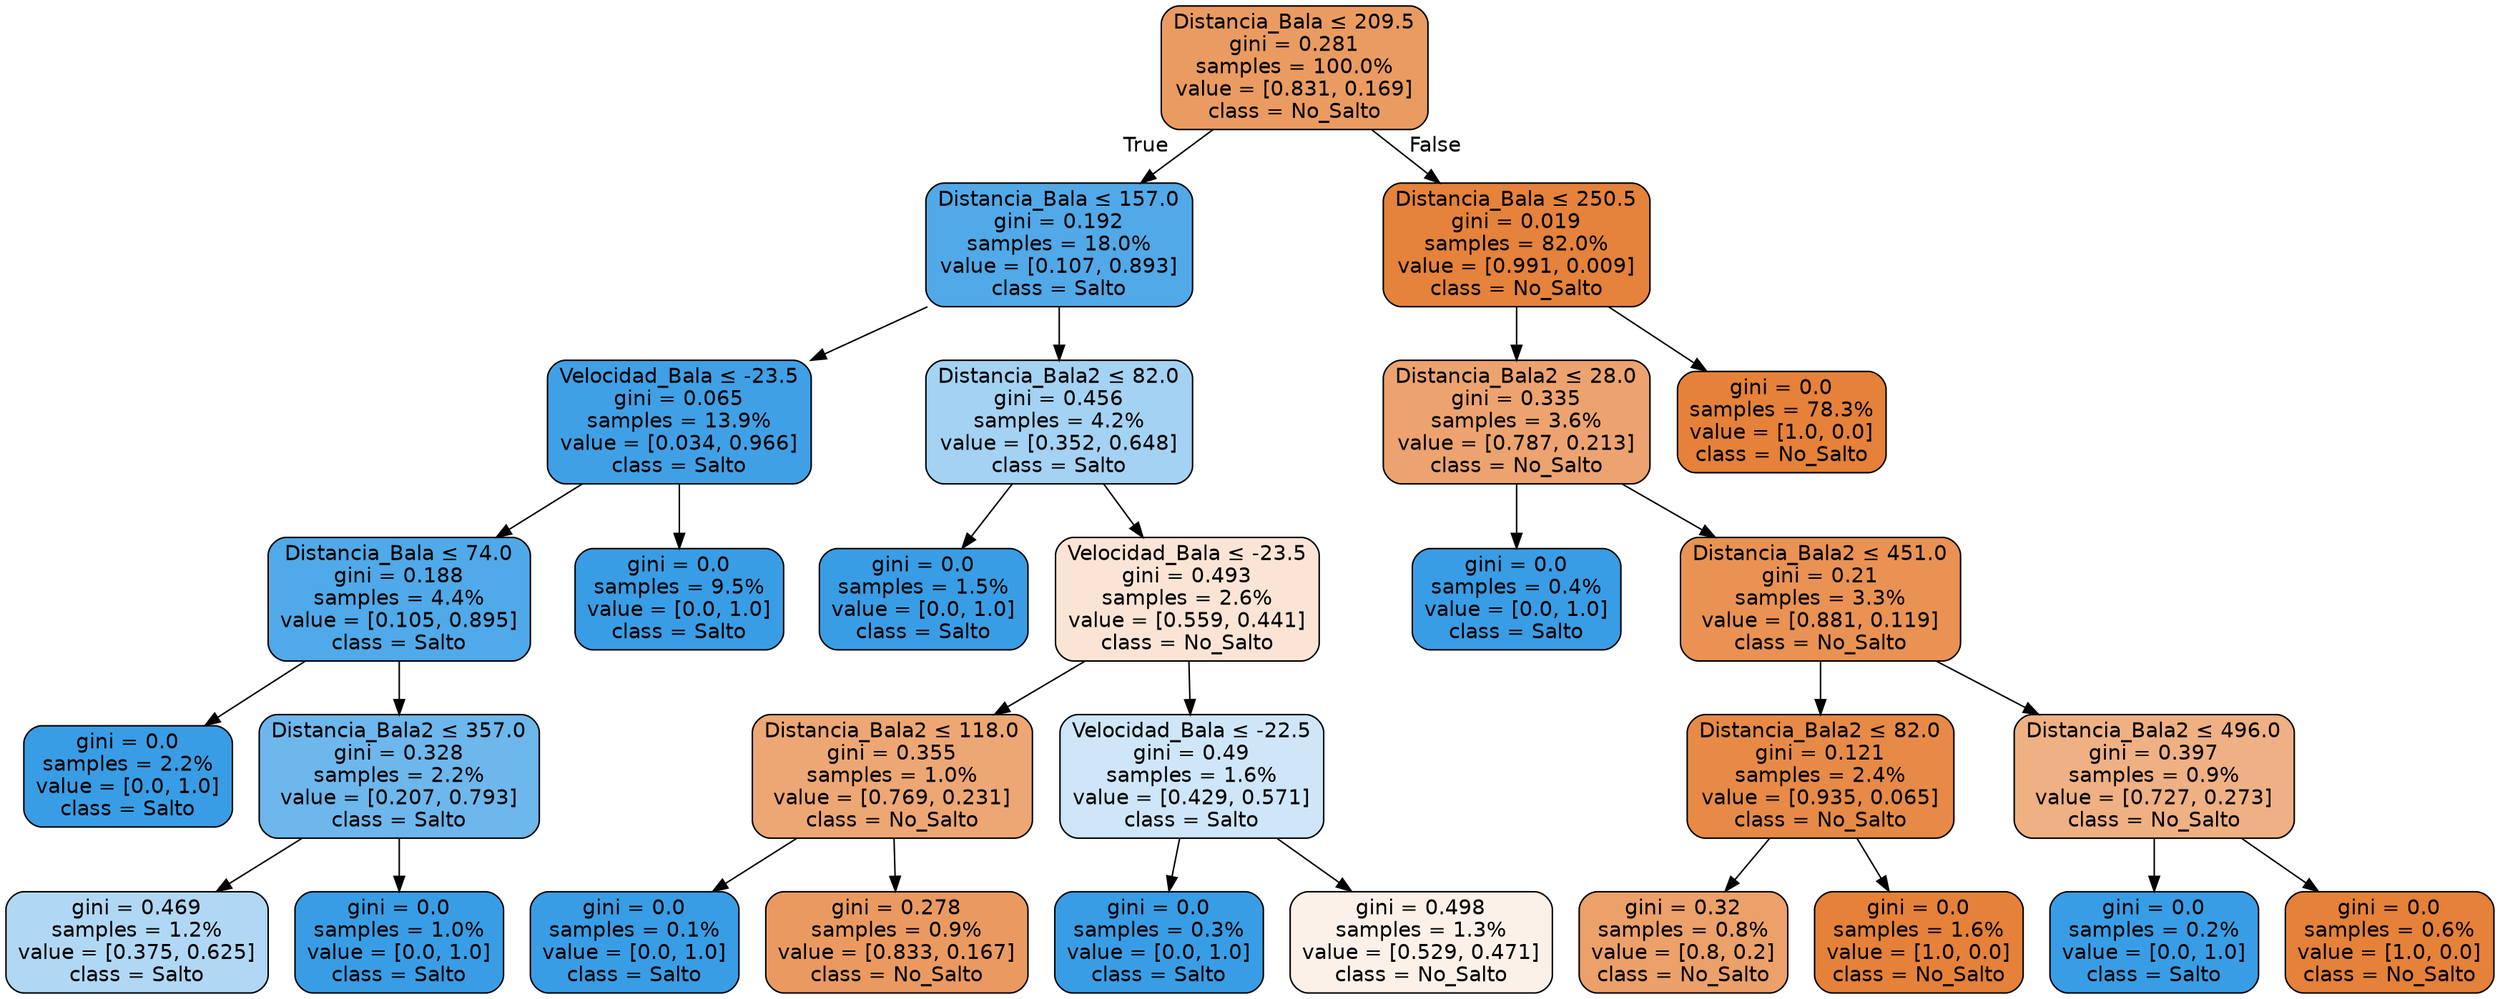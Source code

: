 digraph Tree {
node [shape=box, style="filled, rounded", color="black", fontname="helvetica"] ;
edge [fontname="helvetica"] ;
0 [label=<Distancia_Bala &le; 209.5<br/>gini = 0.281<br/>samples = 100.0%<br/>value = [0.831, 0.169]<br/>class = No_Salto>, fillcolor="#ea9b61"] ;
1 [label=<Distancia_Bala &le; 157.0<br/>gini = 0.192<br/>samples = 18.0%<br/>value = [0.107, 0.893]<br/>class = Salto>, fillcolor="#51a9e8"] ;
0 -> 1 [labeldistance=2.5, labelangle=45, headlabel="True"] ;
2 [label=<Velocidad_Bala &le; -23.5<br/>gini = 0.065<br/>samples = 13.9%<br/>value = [0.034, 0.966]<br/>class = Salto>, fillcolor="#40a0e6"] ;
1 -> 2 ;
3 [label=<Distancia_Bala &le; 74.0<br/>gini = 0.188<br/>samples = 4.4%<br/>value = [0.105, 0.895]<br/>class = Salto>, fillcolor="#50a9e8"] ;
2 -> 3 ;
4 [label=<gini = 0.0<br/>samples = 2.2%<br/>value = [0.0, 1.0]<br/>class = Salto>, fillcolor="#399de5"] ;
3 -> 4 ;
5 [label=<Distancia_Bala2 &le; 357.0<br/>gini = 0.328<br/>samples = 2.2%<br/>value = [0.207, 0.793]<br/>class = Salto>, fillcolor="#6db7ec"] ;
3 -> 5 ;
6 [label=<gini = 0.469<br/>samples = 1.2%<br/>value = [0.375, 0.625]<br/>class = Salto>, fillcolor="#b0d8f5"] ;
5 -> 6 ;
7 [label=<gini = 0.0<br/>samples = 1.0%<br/>value = [0.0, 1.0]<br/>class = Salto>, fillcolor="#399de5"] ;
5 -> 7 ;
8 [label=<gini = 0.0<br/>samples = 9.5%<br/>value = [0.0, 1.0]<br/>class = Salto>, fillcolor="#399de5"] ;
2 -> 8 ;
9 [label=<Distancia_Bala2 &le; 82.0<br/>gini = 0.456<br/>samples = 4.2%<br/>value = [0.352, 0.648]<br/>class = Salto>, fillcolor="#a4d2f3"] ;
1 -> 9 ;
10 [label=<gini = 0.0<br/>samples = 1.5%<br/>value = [0.0, 1.0]<br/>class = Salto>, fillcolor="#399de5"] ;
9 -> 10 ;
11 [label=<Velocidad_Bala &le; -23.5<br/>gini = 0.493<br/>samples = 2.6%<br/>value = [0.559, 0.441]<br/>class = No_Salto>, fillcolor="#fae4d5"] ;
9 -> 11 ;
12 [label=<Distancia_Bala2 &le; 118.0<br/>gini = 0.355<br/>samples = 1.0%<br/>value = [0.769, 0.231]<br/>class = No_Salto>, fillcolor="#eda774"] ;
11 -> 12 ;
13 [label=<gini = 0.0<br/>samples = 0.1%<br/>value = [0.0, 1.0]<br/>class = Salto>, fillcolor="#399de5"] ;
12 -> 13 ;
14 [label=<gini = 0.278<br/>samples = 0.9%<br/>value = [0.833, 0.167]<br/>class = No_Salto>, fillcolor="#ea9a61"] ;
12 -> 14 ;
15 [label=<Velocidad_Bala &le; -22.5<br/>gini = 0.49<br/>samples = 1.6%<br/>value = [0.429, 0.571]<br/>class = Salto>, fillcolor="#cee6f8"] ;
11 -> 15 ;
16 [label=<gini = 0.0<br/>samples = 0.3%<br/>value = [0.0, 1.0]<br/>class = Salto>, fillcolor="#399de5"] ;
15 -> 16 ;
17 [label=<gini = 0.498<br/>samples = 1.3%<br/>value = [0.529, 0.471]<br/>class = No_Salto>, fillcolor="#fcf1e9"] ;
15 -> 17 ;
18 [label=<Distancia_Bala &le; 250.5<br/>gini = 0.019<br/>samples = 82.0%<br/>value = [0.991, 0.009]<br/>class = No_Salto>, fillcolor="#e5823b"] ;
0 -> 18 [labeldistance=2.5, labelangle=-45, headlabel="False"] ;
19 [label=<Distancia_Bala2 &le; 28.0<br/>gini = 0.335<br/>samples = 3.6%<br/>value = [0.787, 0.213]<br/>class = No_Salto>, fillcolor="#eca36f"] ;
18 -> 19 ;
20 [label=<gini = 0.0<br/>samples = 0.4%<br/>value = [0.0, 1.0]<br/>class = Salto>, fillcolor="#399de5"] ;
19 -> 20 ;
21 [label=<Distancia_Bala2 &le; 451.0<br/>gini = 0.21<br/>samples = 3.3%<br/>value = [0.881, 0.119]<br/>class = No_Salto>, fillcolor="#e99254"] ;
19 -> 21 ;
22 [label=<Distancia_Bala2 &le; 82.0<br/>gini = 0.121<br/>samples = 2.4%<br/>value = [0.935, 0.065]<br/>class = No_Salto>, fillcolor="#e78a47"] ;
21 -> 22 ;
23 [label=<gini = 0.32<br/>samples = 0.8%<br/>value = [0.8, 0.2]<br/>class = No_Salto>, fillcolor="#eca06a"] ;
22 -> 23 ;
24 [label=<gini = 0.0<br/>samples = 1.6%<br/>value = [1.0, 0.0]<br/>class = No_Salto>, fillcolor="#e58139"] ;
22 -> 24 ;
25 [label=<Distancia_Bala2 &le; 496.0<br/>gini = 0.397<br/>samples = 0.9%<br/>value = [0.727, 0.273]<br/>class = No_Salto>, fillcolor="#efb083"] ;
21 -> 25 ;
26 [label=<gini = 0.0<br/>samples = 0.2%<br/>value = [0.0, 1.0]<br/>class = Salto>, fillcolor="#399de5"] ;
25 -> 26 ;
27 [label=<gini = 0.0<br/>samples = 0.6%<br/>value = [1.0, 0.0]<br/>class = No_Salto>, fillcolor="#e58139"] ;
25 -> 27 ;
28 [label=<gini = 0.0<br/>samples = 78.3%<br/>value = [1.0, 0.0]<br/>class = No_Salto>, fillcolor="#e58139"] ;
18 -> 28 ;
}